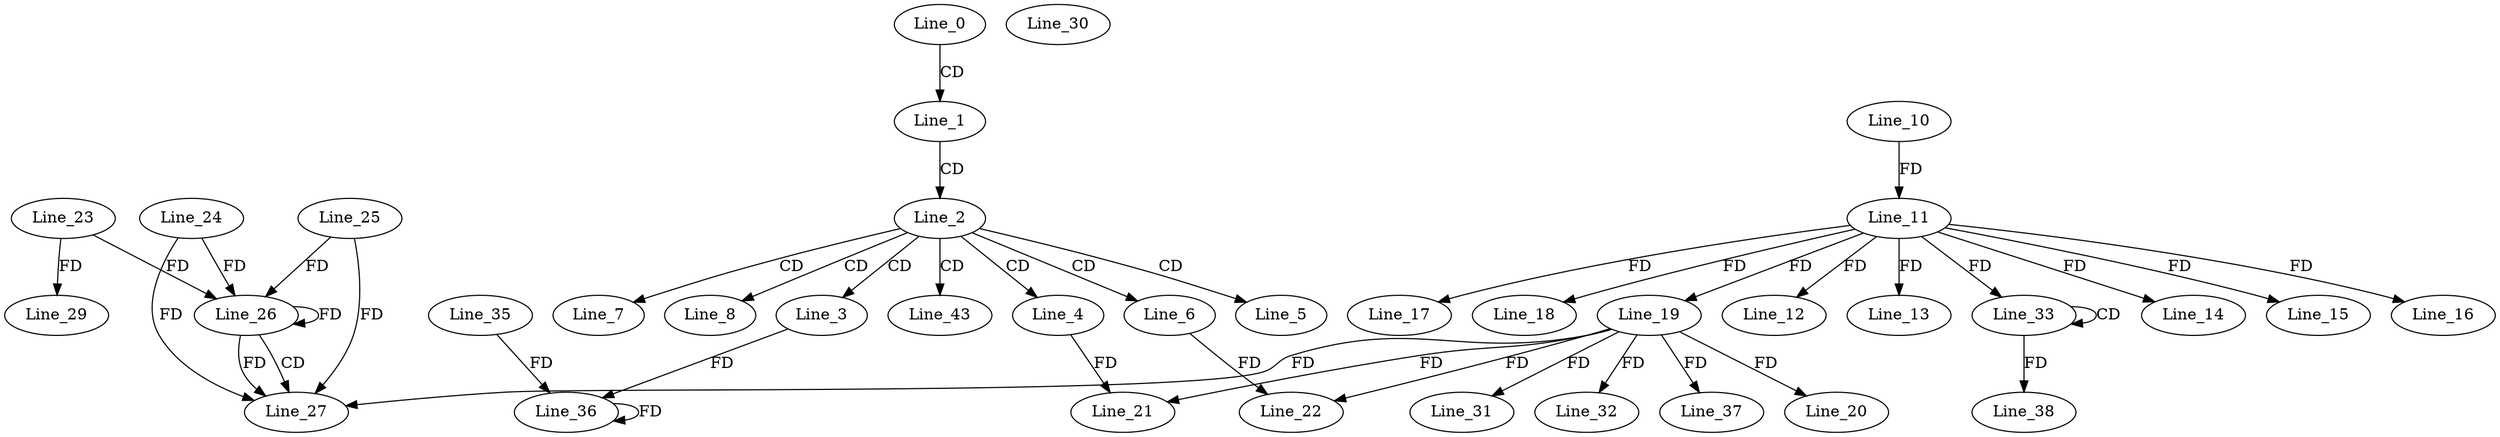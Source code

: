 digraph G {
  Line_0;
  Line_1;
  Line_2;
  Line_3;
  Line_4;
  Line_5;
  Line_6;
  Line_7;
  Line_8;
  Line_10;
  Line_11;
  Line_11;
  Line_12;
  Line_13;
  Line_14;
  Line_15;
  Line_16;
  Line_17;
  Line_18;
  Line_19;
  Line_19;
  Line_20;
  Line_21;
  Line_21;
  Line_21;
  Line_22;
  Line_26;
  Line_25;
  Line_26;
  Line_23;
  Line_24;
  Line_26;
  Line_27;
  Line_29;
  Line_30;
  Line_31;
  Line_32;
  Line_33;
  Line_33;
  Line_36;
  Line_36;
  Line_35;
  Line_37;
  Line_38;
  Line_43;
  Line_0 -> Line_1 [ label="CD" ];
  Line_1 -> Line_2 [ label="CD" ];
  Line_2 -> Line_3 [ label="CD" ];
  Line_2 -> Line_4 [ label="CD" ];
  Line_2 -> Line_5 [ label="CD" ];
  Line_2 -> Line_6 [ label="CD" ];
  Line_2 -> Line_7 [ label="CD" ];
  Line_2 -> Line_8 [ label="CD" ];
  Line_10 -> Line_11 [ label="FD" ];
  Line_11 -> Line_12 [ label="FD" ];
  Line_11 -> Line_13 [ label="FD" ];
  Line_11 -> Line_14 [ label="FD" ];
  Line_11 -> Line_15 [ label="FD" ];
  Line_11 -> Line_16 [ label="FD" ];
  Line_11 -> Line_17 [ label="FD" ];
  Line_11 -> Line_18 [ label="FD" ];
  Line_11 -> Line_19 [ label="FD" ];
  Line_19 -> Line_20 [ label="FD" ];
  Line_19 -> Line_21 [ label="FD" ];
  Line_4 -> Line_21 [ label="FD" ];
  Line_19 -> Line_22 [ label="FD" ];
  Line_6 -> Line_22 [ label="FD" ];
  Line_26 -> Line_26 [ label="FD" ];
  Line_25 -> Line_26 [ label="FD" ];
  Line_23 -> Line_26 [ label="FD" ];
  Line_24 -> Line_26 [ label="FD" ];
  Line_26 -> Line_27 [ label="CD" ];
  Line_19 -> Line_27 [ label="FD" ];
  Line_24 -> Line_27 [ label="FD" ];
  Line_26 -> Line_27 [ label="FD" ];
  Line_25 -> Line_27 [ label="FD" ];
  Line_23 -> Line_29 [ label="FD" ];
  Line_19 -> Line_31 [ label="FD" ];
  Line_19 -> Line_32 [ label="FD" ];
  Line_33 -> Line_33 [ label="CD" ];
  Line_11 -> Line_33 [ label="FD" ];
  Line_3 -> Line_36 [ label="FD" ];
  Line_36 -> Line_36 [ label="FD" ];
  Line_35 -> Line_36 [ label="FD" ];
  Line_19 -> Line_37 [ label="FD" ];
  Line_33 -> Line_38 [ label="FD" ];
  Line_2 -> Line_43 [ label="CD" ];
}
